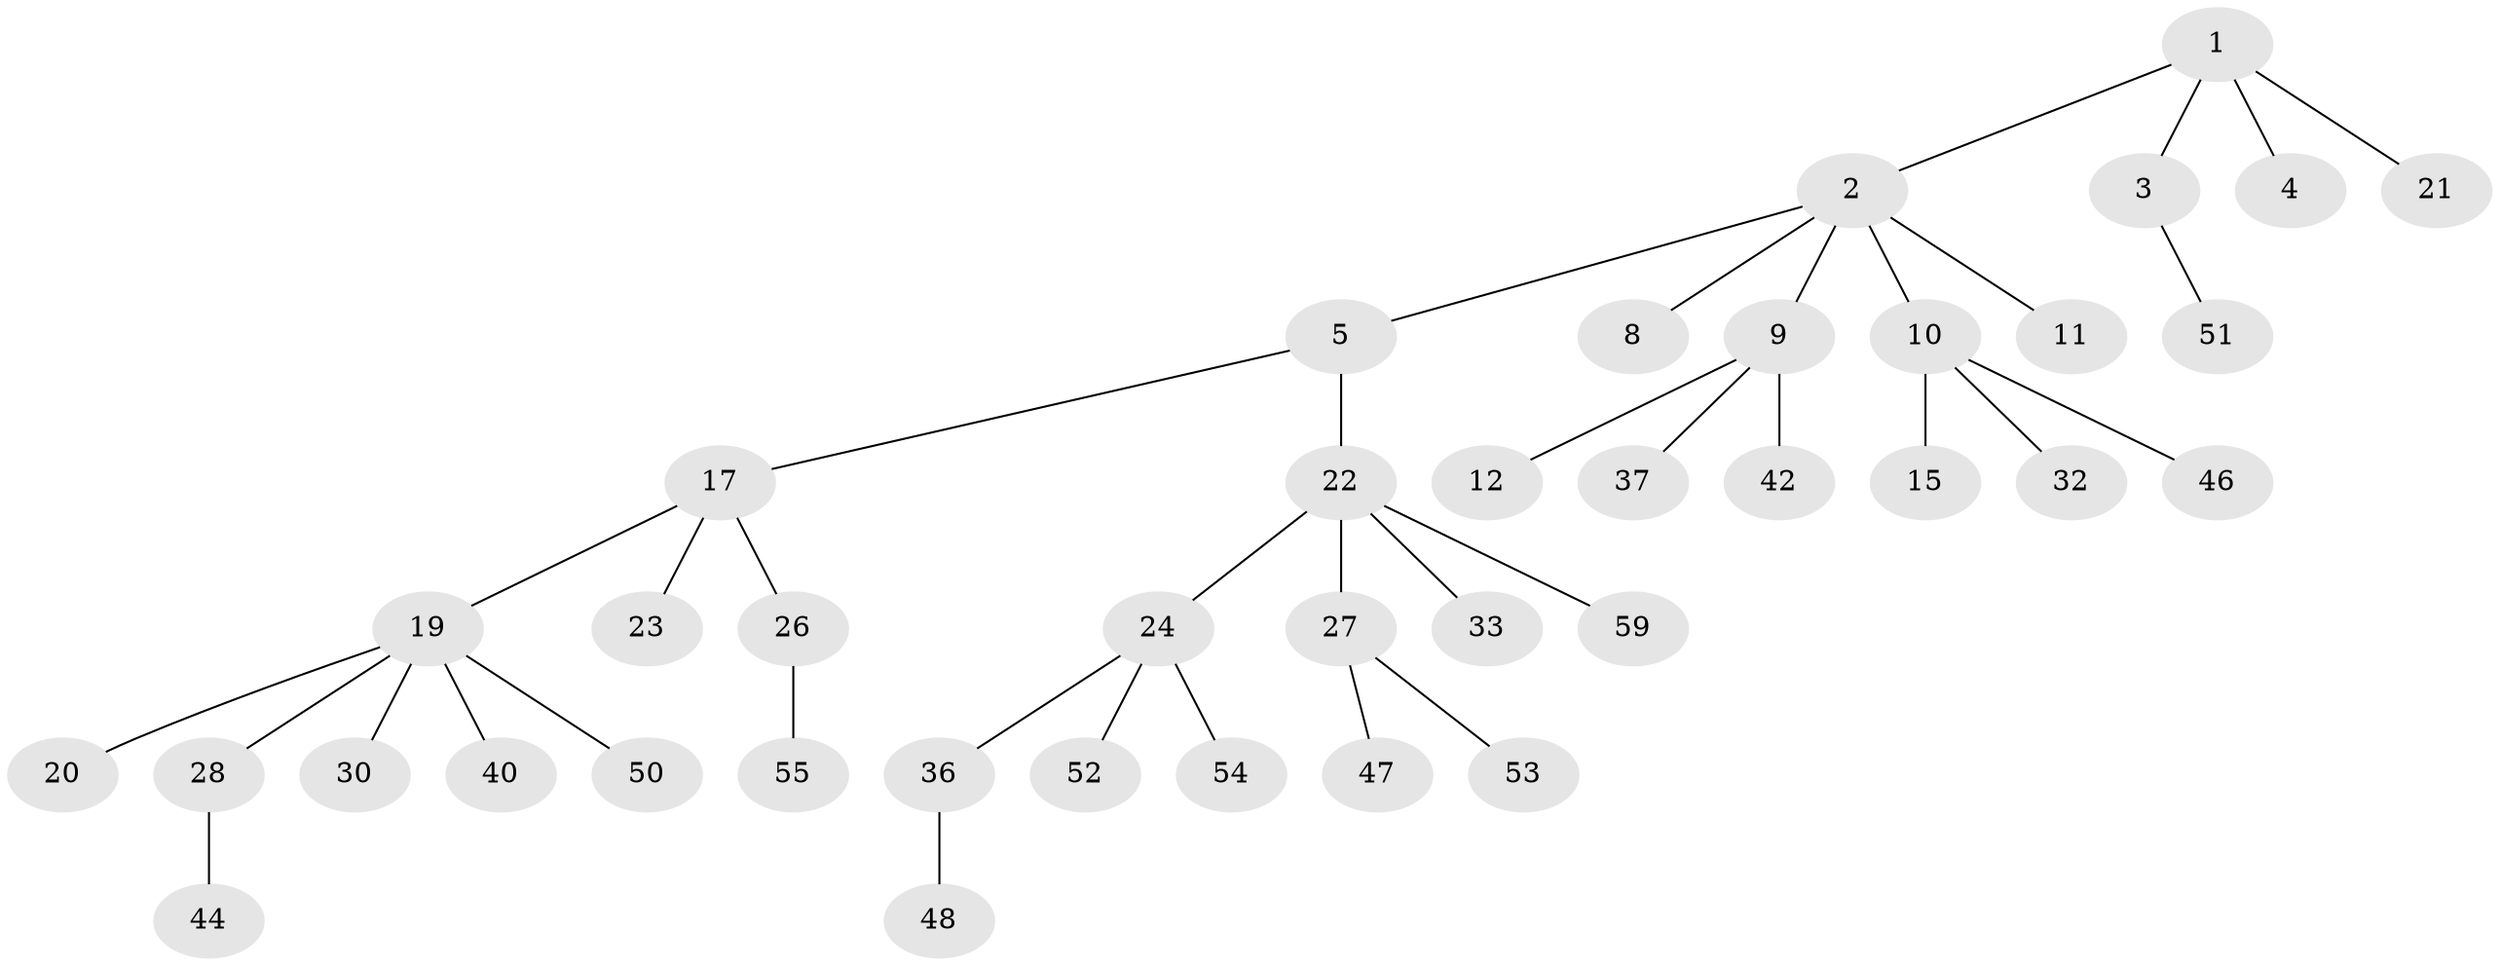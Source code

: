 // Generated by graph-tools (version 1.1) at 2025/52/02/27/25 19:52:11]
// undirected, 39 vertices, 38 edges
graph export_dot {
graph [start="1"]
  node [color=gray90,style=filled];
  1 [super="+16"];
  2 [super="+6"];
  3 [super="+7"];
  4 [super="+29"];
  5 [super="+14"];
  8;
  9 [super="+18"];
  10 [super="+13"];
  11;
  12;
  15;
  17 [super="+41"];
  19 [super="+34"];
  20;
  21;
  22 [super="+56"];
  23 [super="+45"];
  24 [super="+25"];
  26 [super="+31"];
  27 [super="+38"];
  28 [super="+35"];
  30;
  32 [super="+39"];
  33;
  36 [super="+43"];
  37;
  40;
  42;
  44;
  46 [super="+49"];
  47 [super="+58"];
  48;
  50;
  51 [super="+60"];
  52;
  53;
  54;
  55 [super="+57"];
  59;
  1 -- 2;
  1 -- 3;
  1 -- 4;
  1 -- 21;
  2 -- 5;
  2 -- 9;
  2 -- 10;
  2 -- 8;
  2 -- 11;
  3 -- 51;
  5 -- 22;
  5 -- 17;
  9 -- 12;
  9 -- 37;
  9 -- 42;
  10 -- 15;
  10 -- 32;
  10 -- 46;
  17 -- 19;
  17 -- 23;
  17 -- 26;
  19 -- 20;
  19 -- 28;
  19 -- 30;
  19 -- 40;
  19 -- 50;
  22 -- 24;
  22 -- 27;
  22 -- 33;
  22 -- 59;
  24 -- 54;
  24 -- 36;
  24 -- 52;
  26 -- 55;
  27 -- 47;
  27 -- 53;
  28 -- 44;
  36 -- 48;
}
